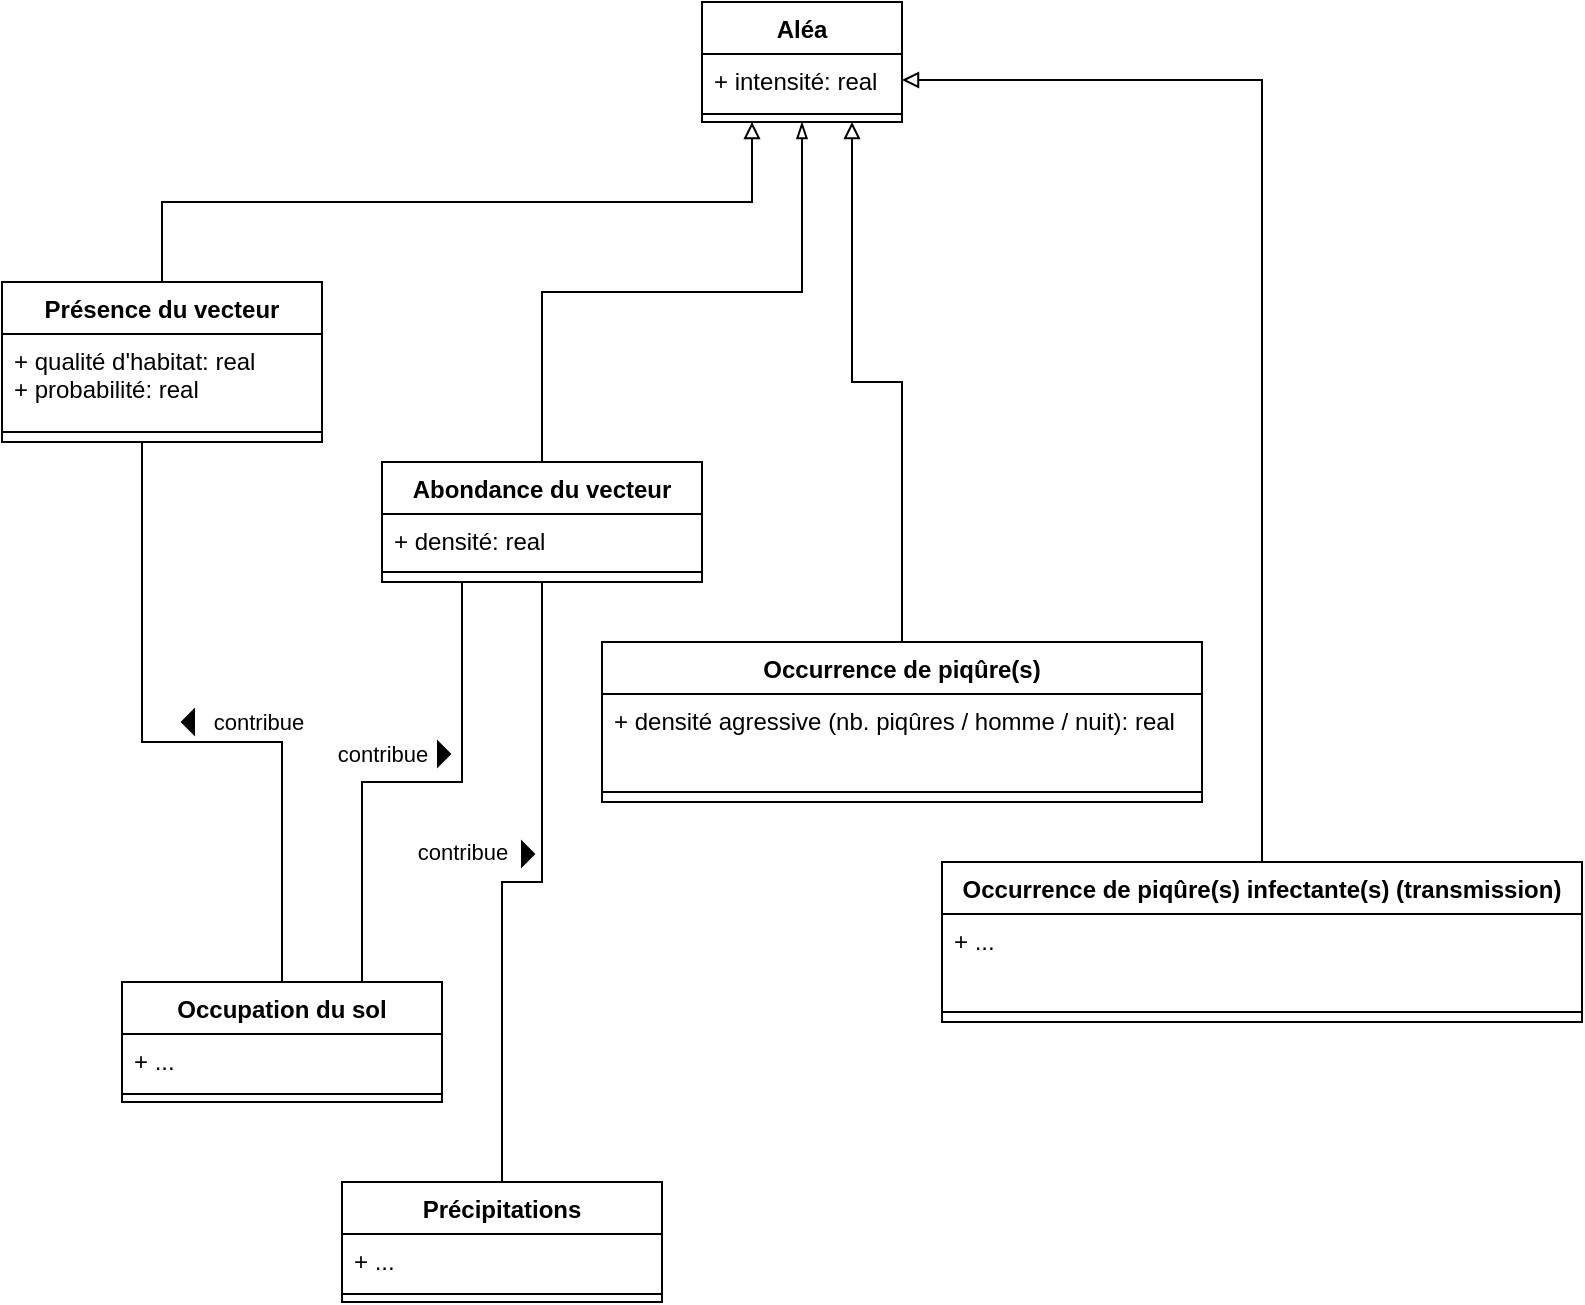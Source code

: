 <mxfile version="18.0.5" type="github">
  <diagram id="EmsCurQrUrid60hmx3Mn" name="Page-1">
    <mxGraphModel dx="1355" dy="777" grid="1" gridSize="10" guides="1" tooltips="1" connect="1" arrows="1" fold="1" page="1" pageScale="1" pageWidth="827" pageHeight="1169" math="0" shadow="0">
      <root>
        <mxCell id="0" />
        <mxCell id="1" parent="0" />
        <mxCell id="EE0eZUk-QuzYK7TAEIGd-1" value="Aléa" style="swimlane;fontStyle=1;align=center;verticalAlign=top;childLayout=stackLayout;horizontal=1;startSize=26;horizontalStack=0;resizeParent=1;resizeParentMax=0;resizeLast=0;collapsible=1;marginBottom=0;" parent="1" vertex="1">
          <mxGeometry x="370" y="50" width="100" height="60" as="geometry" />
        </mxCell>
        <mxCell id="EE0eZUk-QuzYK7TAEIGd-2" value="+ intensité: real" style="text;strokeColor=none;fillColor=none;align=left;verticalAlign=top;spacingLeft=4;spacingRight=4;overflow=hidden;rotatable=0;points=[[0,0.5],[1,0.5]];portConstraint=eastwest;" parent="EE0eZUk-QuzYK7TAEIGd-1" vertex="1">
          <mxGeometry y="26" width="100" height="26" as="geometry" />
        </mxCell>
        <mxCell id="EE0eZUk-QuzYK7TAEIGd-3" value="" style="line;strokeWidth=1;fillColor=none;align=left;verticalAlign=middle;spacingTop=-1;spacingLeft=3;spacingRight=3;rotatable=0;labelPosition=right;points=[];portConstraint=eastwest;" parent="EE0eZUk-QuzYK7TAEIGd-1" vertex="1">
          <mxGeometry y="52" width="100" height="8" as="geometry" />
        </mxCell>
        <mxCell id="EE0eZUk-QuzYK7TAEIGd-15" style="edgeStyle=orthogonalEdgeStyle;rounded=0;orthogonalLoop=1;jettySize=auto;html=1;exitX=0.5;exitY=0;exitDx=0;exitDy=0;entryX=0.25;entryY=1;entryDx=0;entryDy=0;endArrow=block;endFill=0;" parent="1" source="EE0eZUk-QuzYK7TAEIGd-5" target="EE0eZUk-QuzYK7TAEIGd-1" edge="1">
          <mxGeometry relative="1" as="geometry" />
        </mxCell>
        <mxCell id="EE0eZUk-QuzYK7TAEIGd-5" value="Présence du vecteur" style="swimlane;fontStyle=1;align=center;verticalAlign=top;childLayout=stackLayout;horizontal=1;startSize=26;horizontalStack=0;resizeParent=1;resizeParentMax=0;resizeLast=0;collapsible=1;marginBottom=0;" parent="1" vertex="1">
          <mxGeometry x="20" y="190" width="160" height="80" as="geometry" />
        </mxCell>
        <mxCell id="EE0eZUk-QuzYK7TAEIGd-6" value="+ qualité d&#39;habitat: real&#xa;+ probabilité: real" style="text;strokeColor=none;fillColor=none;align=left;verticalAlign=top;spacingLeft=4;spacingRight=4;overflow=hidden;rotatable=0;points=[[0,0.5],[1,0.5]];portConstraint=eastwest;" parent="EE0eZUk-QuzYK7TAEIGd-5" vertex="1">
          <mxGeometry y="26" width="160" height="44" as="geometry" />
        </mxCell>
        <mxCell id="EE0eZUk-QuzYK7TAEIGd-7" value="" style="line;strokeWidth=1;fillColor=none;align=left;verticalAlign=middle;spacingTop=-1;spacingLeft=3;spacingRight=3;rotatable=0;labelPosition=right;points=[];portConstraint=eastwest;" parent="EE0eZUk-QuzYK7TAEIGd-5" vertex="1">
          <mxGeometry y="70" width="160" height="10" as="geometry" />
        </mxCell>
        <mxCell id="EE0eZUk-QuzYK7TAEIGd-16" style="edgeStyle=orthogonalEdgeStyle;rounded=0;orthogonalLoop=1;jettySize=auto;html=1;exitX=0.5;exitY=0;exitDx=0;exitDy=0;entryX=0.75;entryY=1;entryDx=0;entryDy=0;endArrow=block;endFill=0;" parent="1" source="EE0eZUk-QuzYK7TAEIGd-9" target="EE0eZUk-QuzYK7TAEIGd-1" edge="1">
          <mxGeometry relative="1" as="geometry" />
        </mxCell>
        <mxCell id="EE0eZUk-QuzYK7TAEIGd-9" value="Occurrence de piqûre(s)" style="swimlane;fontStyle=1;align=center;verticalAlign=top;childLayout=stackLayout;horizontal=1;startSize=26;horizontalStack=0;resizeParent=1;resizeParentMax=0;resizeLast=0;collapsible=1;marginBottom=0;" parent="1" vertex="1">
          <mxGeometry x="320" y="370" width="300" height="80" as="geometry" />
        </mxCell>
        <mxCell id="EE0eZUk-QuzYK7TAEIGd-10" value="+ densité agressive (nb. piqûres / homme / nuit): real" style="text;strokeColor=none;fillColor=none;align=left;verticalAlign=top;spacingLeft=4;spacingRight=4;overflow=hidden;rotatable=0;points=[[0,0.5],[1,0.5]];portConstraint=eastwest;" parent="EE0eZUk-QuzYK7TAEIGd-9" vertex="1">
          <mxGeometry y="26" width="300" height="44" as="geometry" />
        </mxCell>
        <mxCell id="EE0eZUk-QuzYK7TAEIGd-11" value="" style="line;strokeWidth=1;fillColor=none;align=left;verticalAlign=middle;spacingTop=-1;spacingLeft=3;spacingRight=3;rotatable=0;labelPosition=right;points=[];portConstraint=eastwest;" parent="EE0eZUk-QuzYK7TAEIGd-9" vertex="1">
          <mxGeometry y="70" width="300" height="10" as="geometry" />
        </mxCell>
        <mxCell id="EE0eZUk-QuzYK7TAEIGd-17" style="edgeStyle=orthogonalEdgeStyle;rounded=0;orthogonalLoop=1;jettySize=auto;html=1;exitX=0.5;exitY=0;exitDx=0;exitDy=0;entryX=1;entryY=0.5;entryDx=0;entryDy=0;endArrow=block;endFill=0;elbow=vertical;" parent="1" source="EE0eZUk-QuzYK7TAEIGd-12" target="EE0eZUk-QuzYK7TAEIGd-2" edge="1">
          <mxGeometry relative="1" as="geometry" />
        </mxCell>
        <mxCell id="EE0eZUk-QuzYK7TAEIGd-12" value="Occurrence de piqûre(s) infectante(s) (transmission)" style="swimlane;fontStyle=1;align=center;verticalAlign=top;childLayout=stackLayout;horizontal=1;startSize=26;horizontalStack=0;resizeParent=1;resizeParentMax=0;resizeLast=0;collapsible=1;marginBottom=0;" parent="1" vertex="1">
          <mxGeometry x="490" y="480" width="320" height="80" as="geometry" />
        </mxCell>
        <mxCell id="EE0eZUk-QuzYK7TAEIGd-13" value="+ ..." style="text;strokeColor=none;fillColor=none;align=left;verticalAlign=top;spacingLeft=4;spacingRight=4;overflow=hidden;rotatable=0;points=[[0,0.5],[1,0.5]];portConstraint=eastwest;" parent="EE0eZUk-QuzYK7TAEIGd-12" vertex="1">
          <mxGeometry y="26" width="320" height="44" as="geometry" />
        </mxCell>
        <mxCell id="EE0eZUk-QuzYK7TAEIGd-14" value="" style="line;strokeWidth=1;fillColor=none;align=left;verticalAlign=middle;spacingTop=-1;spacingLeft=3;spacingRight=3;rotatable=0;labelPosition=right;points=[];portConstraint=eastwest;" parent="EE0eZUk-QuzYK7TAEIGd-12" vertex="1">
          <mxGeometry y="70" width="320" height="10" as="geometry" />
        </mxCell>
        <mxCell id="elrjDgxL3qAQDr7x_wyT-4" style="edgeStyle=orthogonalEdgeStyle;rounded=0;orthogonalLoop=1;jettySize=auto;html=1;exitX=0.5;exitY=0;exitDx=0;exitDy=0;entryX=0.5;entryY=1;entryDx=0;entryDy=0;endArrow=none;endFill=0;" edge="1" parent="1" source="elrjDgxL3qAQDr7x_wyT-1" target="EE0eZUk-QuzYK7TAEIGd-5">
          <mxGeometry relative="1" as="geometry">
            <Array as="points">
              <mxPoint x="160" y="420" />
              <mxPoint x="90" y="420" />
            </Array>
          </mxGeometry>
        </mxCell>
        <mxCell id="elrjDgxL3qAQDr7x_wyT-15" style="edgeStyle=orthogonalEdgeStyle;rounded=0;orthogonalLoop=1;jettySize=auto;html=1;exitX=0.75;exitY=0;exitDx=0;exitDy=0;entryX=0.25;entryY=1;entryDx=0;entryDy=0;endArrow=none;endFill=0;elbow=vertical;" edge="1" parent="1" source="elrjDgxL3qAQDr7x_wyT-1" target="elrjDgxL3qAQDr7x_wyT-7">
          <mxGeometry relative="1" as="geometry" />
        </mxCell>
        <mxCell id="elrjDgxL3qAQDr7x_wyT-17" value="contribue" style="edgeLabel;html=1;align=center;verticalAlign=middle;resizable=0;points=[];" vertex="1" connectable="0" parent="elrjDgxL3qAQDr7x_wyT-15">
          <mxGeometry x="-0.241" y="2" relative="1" as="geometry">
            <mxPoint x="12" y="-19" as="offset" />
          </mxGeometry>
        </mxCell>
        <mxCell id="elrjDgxL3qAQDr7x_wyT-1" value="Occupation du sol" style="swimlane;fontStyle=1;align=center;verticalAlign=top;childLayout=stackLayout;horizontal=1;startSize=26;horizontalStack=0;resizeParent=1;resizeParentMax=0;resizeLast=0;collapsible=1;marginBottom=0;" vertex="1" parent="1">
          <mxGeometry x="80" y="540" width="160" height="60" as="geometry">
            <mxRectangle x="320" y="370" width="90" height="26" as="alternateBounds" />
          </mxGeometry>
        </mxCell>
        <mxCell id="elrjDgxL3qAQDr7x_wyT-2" value="+ ..." style="text;strokeColor=none;fillColor=none;align=left;verticalAlign=top;spacingLeft=4;spacingRight=4;overflow=hidden;rotatable=0;points=[[0,0.5],[1,0.5]];portConstraint=eastwest;" vertex="1" parent="elrjDgxL3qAQDr7x_wyT-1">
          <mxGeometry y="26" width="160" height="26" as="geometry" />
        </mxCell>
        <mxCell id="elrjDgxL3qAQDr7x_wyT-3" value="" style="line;strokeWidth=1;fillColor=none;align=left;verticalAlign=middle;spacingTop=-1;spacingLeft=3;spacingRight=3;rotatable=0;labelPosition=right;points=[];portConstraint=eastwest;" vertex="1" parent="elrjDgxL3qAQDr7x_wyT-1">
          <mxGeometry y="52" width="160" height="8" as="geometry" />
        </mxCell>
        <mxCell id="elrjDgxL3qAQDr7x_wyT-5" value="contribue" style="edgeLabel;html=1;align=center;verticalAlign=middle;resizable=0;points=[];" vertex="1" connectable="0" parent="1">
          <mxGeometry x="140" y="410" as="geometry">
            <mxPoint x="8" as="offset" />
          </mxGeometry>
        </mxCell>
        <mxCell id="elrjDgxL3qAQDr7x_wyT-6" value="" style="triangle;aspect=fixed;fillColor=#000000;direction=west;" vertex="1" parent="1">
          <mxGeometry x="110" y="404" width="6" height="12" as="geometry" />
        </mxCell>
        <mxCell id="elrjDgxL3qAQDr7x_wyT-10" style="edgeStyle=orthogonalEdgeStyle;rounded=0;orthogonalLoop=1;jettySize=auto;html=1;exitX=0.5;exitY=0;exitDx=0;exitDy=0;entryX=0.5;entryY=1;entryDx=0;entryDy=0;endArrow=blockThin;endFill=0;elbow=vertical;" edge="1" parent="1" source="elrjDgxL3qAQDr7x_wyT-7" target="EE0eZUk-QuzYK7TAEIGd-1">
          <mxGeometry relative="1" as="geometry" />
        </mxCell>
        <mxCell id="elrjDgxL3qAQDr7x_wyT-7" value="Abondance du vecteur" style="swimlane;fontStyle=1;align=center;verticalAlign=top;childLayout=stackLayout;horizontal=1;startSize=26;horizontalStack=0;resizeParent=1;resizeParentMax=0;resizeLast=0;collapsible=1;marginBottom=0;" vertex="1" parent="1">
          <mxGeometry x="210" y="280" width="160" height="60" as="geometry" />
        </mxCell>
        <mxCell id="elrjDgxL3qAQDr7x_wyT-8" value="+ densité: real" style="text;strokeColor=none;fillColor=none;align=left;verticalAlign=top;spacingLeft=4;spacingRight=4;overflow=hidden;rotatable=0;points=[[0,0.5],[1,0.5]];portConstraint=eastwest;" vertex="1" parent="elrjDgxL3qAQDr7x_wyT-7">
          <mxGeometry y="26" width="160" height="24" as="geometry" />
        </mxCell>
        <mxCell id="elrjDgxL3qAQDr7x_wyT-9" value="" style="line;strokeWidth=1;fillColor=none;align=left;verticalAlign=middle;spacingTop=-1;spacingLeft=3;spacingRight=3;rotatable=0;labelPosition=right;points=[];portConstraint=eastwest;" vertex="1" parent="elrjDgxL3qAQDr7x_wyT-7">
          <mxGeometry y="50" width="160" height="10" as="geometry" />
        </mxCell>
        <mxCell id="elrjDgxL3qAQDr7x_wyT-18" value="" style="triangle;aspect=fixed;fillColor=#000000;direction=east;" vertex="1" parent="1">
          <mxGeometry x="238" y="420" width="6" height="12" as="geometry" />
        </mxCell>
        <mxCell id="elrjDgxL3qAQDr7x_wyT-19" value="Précipitations" style="swimlane;fontStyle=1;align=center;verticalAlign=top;childLayout=stackLayout;horizontal=1;startSize=26;horizontalStack=0;resizeParent=1;resizeParentMax=0;resizeLast=0;collapsible=1;marginBottom=0;" vertex="1" parent="1">
          <mxGeometry x="190" y="640" width="160" height="60" as="geometry">
            <mxRectangle x="320" y="370" width="90" height="26" as="alternateBounds" />
          </mxGeometry>
        </mxCell>
        <mxCell id="elrjDgxL3qAQDr7x_wyT-20" value="+ ..." style="text;strokeColor=none;fillColor=none;align=left;verticalAlign=top;spacingLeft=4;spacingRight=4;overflow=hidden;rotatable=0;points=[[0,0.5],[1,0.5]];portConstraint=eastwest;" vertex="1" parent="elrjDgxL3qAQDr7x_wyT-19">
          <mxGeometry y="26" width="160" height="26" as="geometry" />
        </mxCell>
        <mxCell id="elrjDgxL3qAQDr7x_wyT-21" value="" style="line;strokeWidth=1;fillColor=none;align=left;verticalAlign=middle;spacingTop=-1;spacingLeft=3;spacingRight=3;rotatable=0;labelPosition=right;points=[];portConstraint=eastwest;" vertex="1" parent="elrjDgxL3qAQDr7x_wyT-19">
          <mxGeometry y="52" width="160" height="8" as="geometry" />
        </mxCell>
        <mxCell id="elrjDgxL3qAQDr7x_wyT-22" style="edgeStyle=orthogonalEdgeStyle;rounded=0;orthogonalLoop=1;jettySize=auto;html=1;exitX=0.5;exitY=0;exitDx=0;exitDy=0;entryX=0.5;entryY=1;entryDx=0;entryDy=0;endArrow=none;endFill=0;elbow=vertical;" edge="1" parent="1" source="elrjDgxL3qAQDr7x_wyT-19" target="elrjDgxL3qAQDr7x_wyT-7">
          <mxGeometry relative="1" as="geometry">
            <mxPoint x="210" y="550" as="sourcePoint" />
            <mxPoint x="260" y="350" as="targetPoint" />
          </mxGeometry>
        </mxCell>
        <mxCell id="elrjDgxL3qAQDr7x_wyT-23" value="contribue" style="edgeLabel;html=1;align=center;verticalAlign=middle;resizable=0;points=[];" vertex="1" connectable="0" parent="elrjDgxL3qAQDr7x_wyT-22">
          <mxGeometry x="-0.241" y="2" relative="1" as="geometry">
            <mxPoint x="-18" y="-44" as="offset" />
          </mxGeometry>
        </mxCell>
        <mxCell id="elrjDgxL3qAQDr7x_wyT-24" value="" style="triangle;aspect=fixed;fillColor=#000000;direction=east;" vertex="1" parent="1">
          <mxGeometry x="280" y="470" width="6" height="12" as="geometry" />
        </mxCell>
      </root>
    </mxGraphModel>
  </diagram>
</mxfile>
